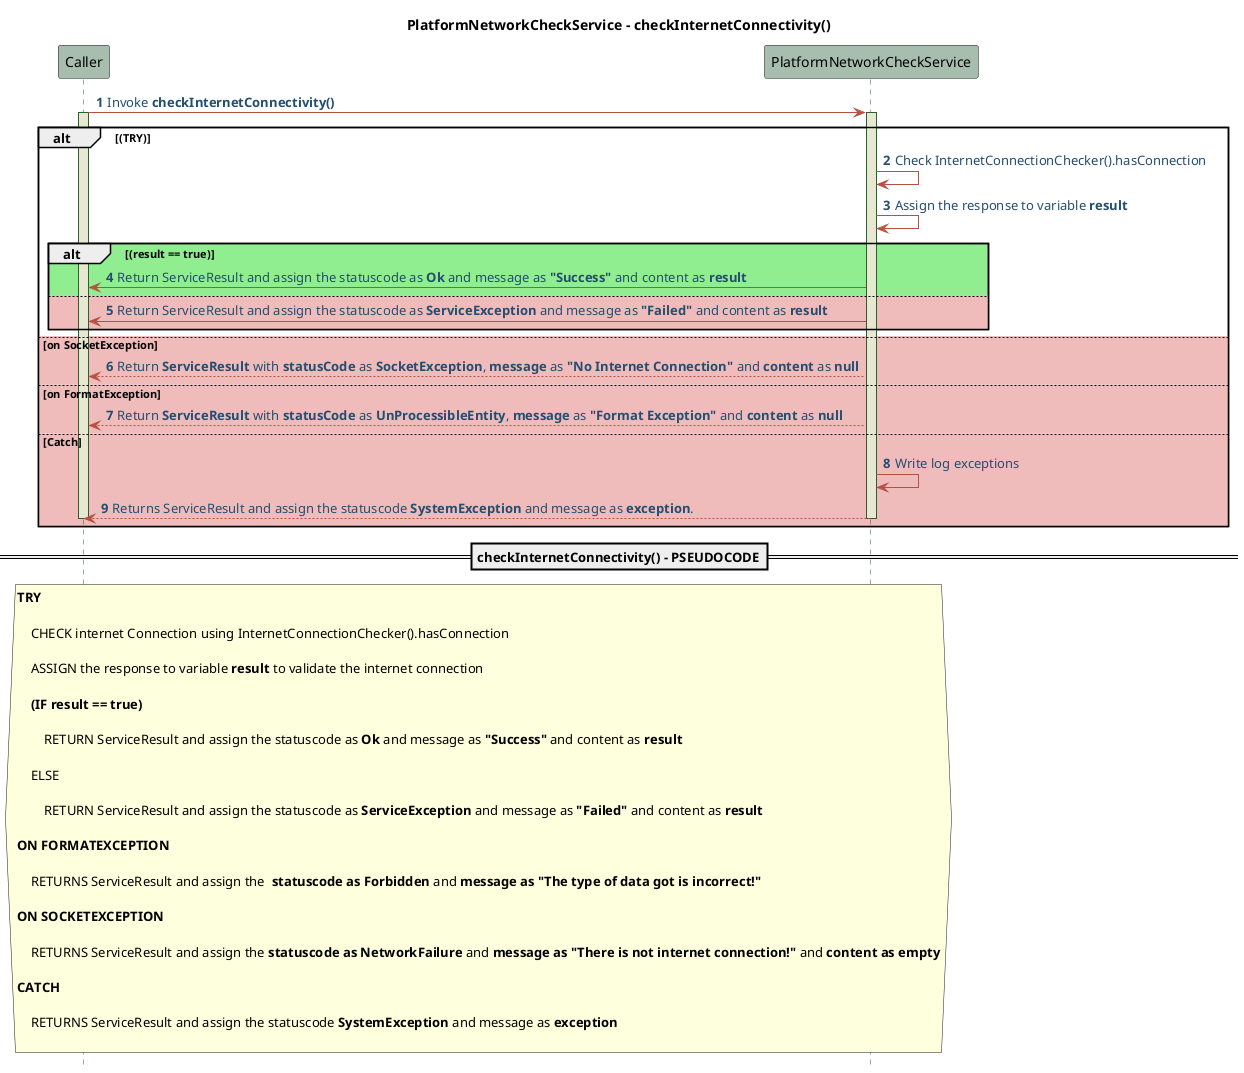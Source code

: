 @startuml PlatformNetworkCheckService-Sequence-Pseudo-Diagram


!define POSITIVERESPONSE 90EE90
!define NEGATIVEERESPONSE EFBBBB
!define NUETRALRESPONSE F2DC79

skinparam sequence{
    ParticipantBackgroundColor #A7BEAE
    LifeLineBackgroundColor #E7E8D1
    LifeLineBorderColor #2C5F2D
    ActorBackgroundColor #FC766AFF
    ActorBorderColor #FC766AFF
    ArrowColor #B85042
    ArrowFontColor #234E70
}


title PlatformNetworkCheckService - **checkInternetConnectivity()**
autonumber 1
hide footbox 
Caller -> PlatformNetworkCheckService: Invoke **checkInternetConnectivity()**
activate Caller 
alt (TRY)
activate PlatformNetworkCheckService
PlatformNetworkCheckService -> PlatformNetworkCheckService: Check InternetConnectionChecker().hasConnection 
PlatformNetworkCheckService -> PlatformNetworkCheckService: Assign the response to variable **result**
alt #POSITIVERESPONSE (result == true)
PlatformNetworkCheckService -> Caller: Return ServiceResult and assign the statuscode as **Ok** and message as **"Success"** and content as **result**
else  #NEGATIVEERESPONSE
PlatformNetworkCheckService -> Caller: Return ServiceResult and assign the statuscode as **ServiceException** and message as **"Failed"** and content as **result**
end
else #NEGATIVEERESPONSE on SocketException
    PlatformNetworkCheckService --> Caller : Return **ServiceResult** with **statusCode** as **SocketException**, **message** as **"No Internet Connection"** and **content** as **null**
else #NEGATIVEERESPONSE on FormatException
    PlatformNetworkCheckService --> Caller : Return **ServiceResult** with **statusCode** as **UnProcessibleEntity**, **message** as **"Format Exception"** and **content** as **null**
else #efbbbb Catch 
PlatformNetworkCheckService -> PlatformNetworkCheckService: Write log exceptions
PlatformNetworkCheckService --> Caller:  Returns ServiceResult and assign the statuscode **SystemException** and message as **exception**.
deactivate Caller
deactivate PlatformNetworkCheckService
end

==**checkInternetConnectivity()** - PSEUDOCODE==
hnote across
**TRY**

    CHECK internet Connection using InternetConnectionChecker().hasConnection

    ASSIGN the response to variable **result** to validate the internet connection 

    **(IF result == true)**

        RETURN ServiceResult and assign the statuscode as **Ok** and message as **"Success"** and content as **result**

    ELSE 

        RETURN ServiceResult and assign the statuscode as **ServiceException** and message as **"Failed"** and content as **result**

**ON FORMATEXCEPTION**

    RETURNS ServiceResult and assign the  **statuscode as Forbidden** and **message as "The type of data got is incorrect!"**

**ON SOCKETEXCEPTION**

    RETURNS ServiceResult and assign the **statuscode as NetworkFailure** and **message as "There is not internet connection!"** and **content as empty**
    
**CATCH**

    RETURNS ServiceResult and assign the statuscode **SystemException** and message as **exception**

endnote
